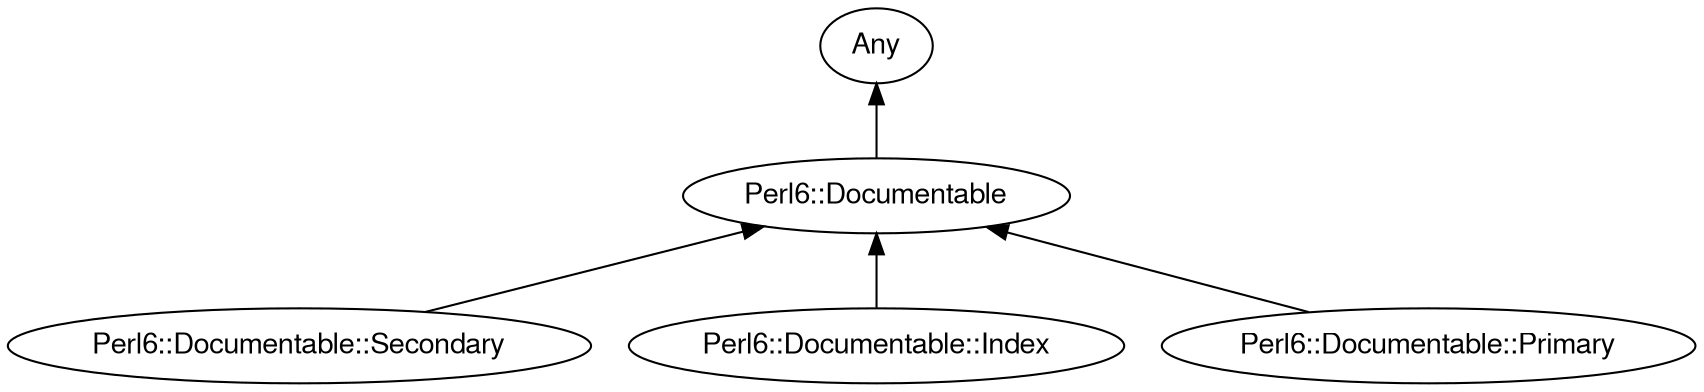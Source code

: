digraph "perl6-type-graph" {
    rankdir=BT;
    splines=polyline;
    overlap=false; 
    // Types
    "Perl6::Documentable" [color="#000000", fontcolor="#000000", href="/type/Perl6::Documentable", fontname="FreeSans"];
    "Any" [color="#000000", fontcolor="#000000", href="/type/Any", fontname="FreeSans"];
    "Perl6::Documentable::Secondary" [color="#000000", fontcolor="#000000", href="/type/Perl6::Documentable::Secondary", fontname="FreeSans"];
    "Perl6::Documentable::Index" [color="#000000", fontcolor="#000000", href="/type/Perl6::Documentable::Index", fontname="FreeSans"];
    "Perl6::Documentable::Primary" [color="#000000", fontcolor="#000000", href="/type/Perl6::Documentable::Primary", fontname="FreeSans"];

    // Superclasses
    "Perl6::Documentable" -> "Any" [color="#000000"];
    "Perl6::Documentable::Secondary" -> "Perl6::Documentable" [color="#000000"];
    "Perl6::Documentable::Index" -> "Perl6::Documentable" [color="#000000"];
    "Perl6::Documentable::Primary" -> "Perl6::Documentable" [color="#000000"];

    // Roles
}
